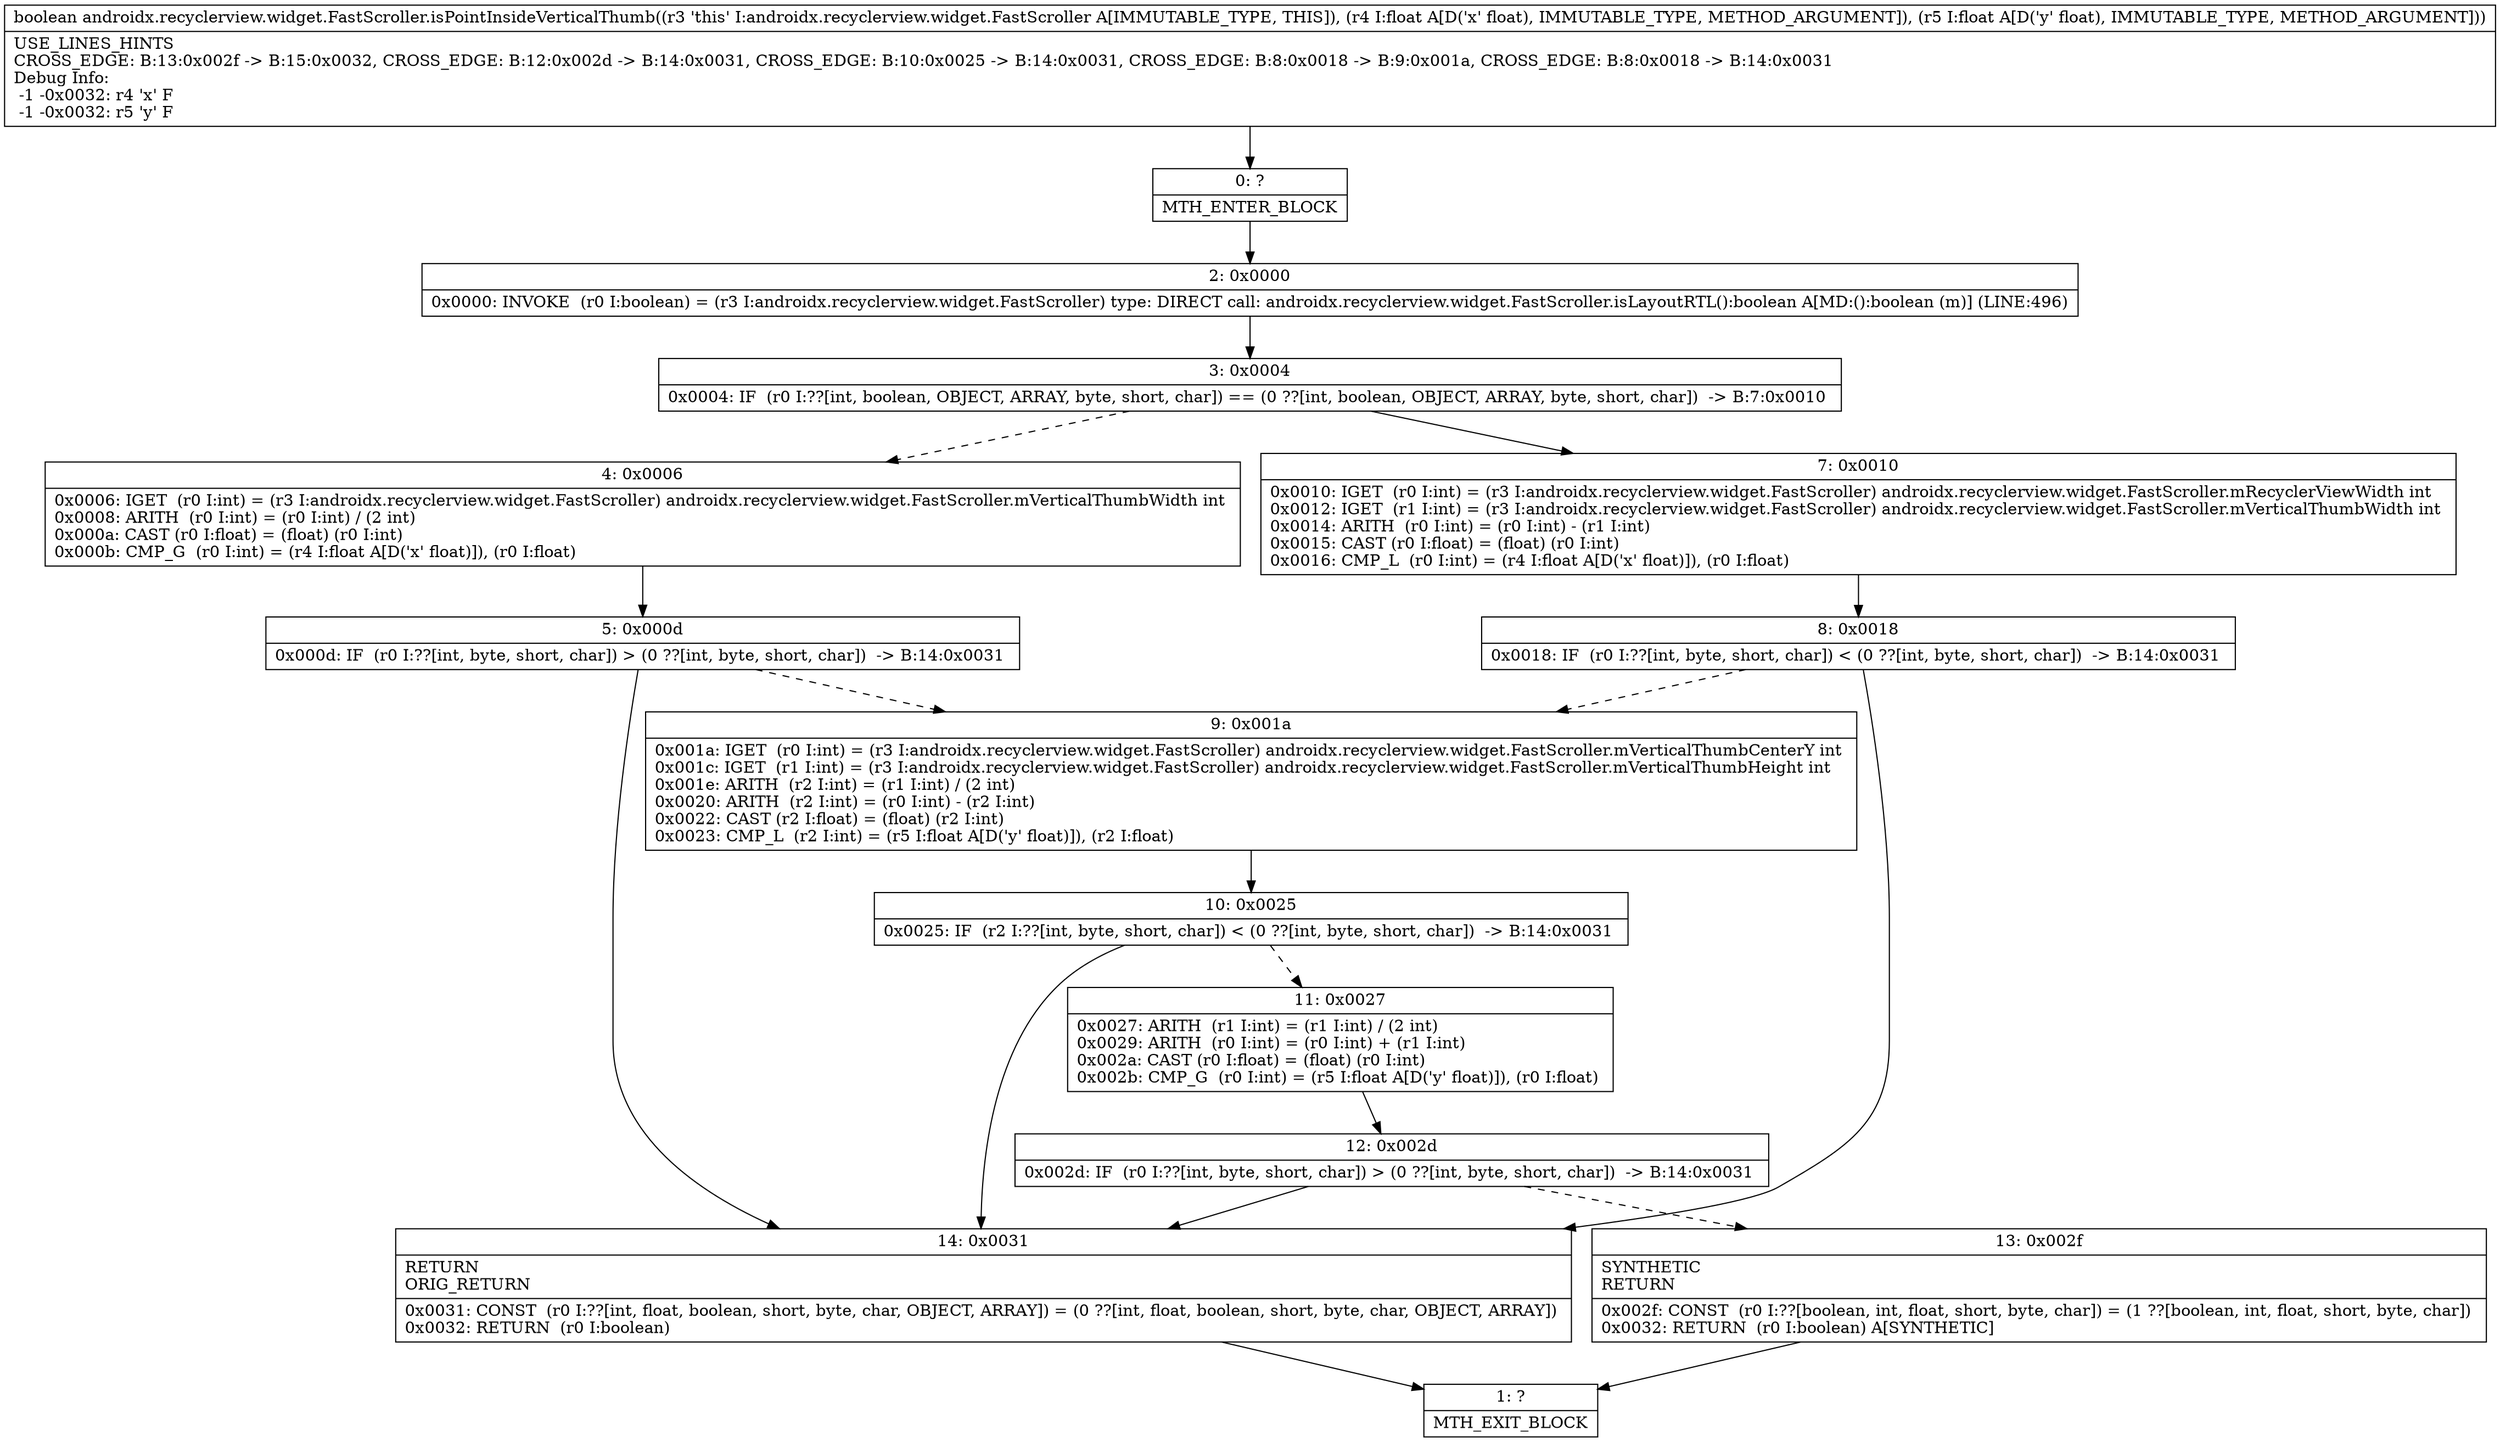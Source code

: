 digraph "CFG forandroidx.recyclerview.widget.FastScroller.isPointInsideVerticalThumb(FF)Z" {
Node_0 [shape=record,label="{0\:\ ?|MTH_ENTER_BLOCK\l}"];
Node_2 [shape=record,label="{2\:\ 0x0000|0x0000: INVOKE  (r0 I:boolean) = (r3 I:androidx.recyclerview.widget.FastScroller) type: DIRECT call: androidx.recyclerview.widget.FastScroller.isLayoutRTL():boolean A[MD:():boolean (m)] (LINE:496)\l}"];
Node_3 [shape=record,label="{3\:\ 0x0004|0x0004: IF  (r0 I:??[int, boolean, OBJECT, ARRAY, byte, short, char]) == (0 ??[int, boolean, OBJECT, ARRAY, byte, short, char])  \-\> B:7:0x0010 \l}"];
Node_4 [shape=record,label="{4\:\ 0x0006|0x0006: IGET  (r0 I:int) = (r3 I:androidx.recyclerview.widget.FastScroller) androidx.recyclerview.widget.FastScroller.mVerticalThumbWidth int \l0x0008: ARITH  (r0 I:int) = (r0 I:int) \/ (2 int) \l0x000a: CAST (r0 I:float) = (float) (r0 I:int) \l0x000b: CMP_G  (r0 I:int) = (r4 I:float A[D('x' float)]), (r0 I:float) \l}"];
Node_5 [shape=record,label="{5\:\ 0x000d|0x000d: IF  (r0 I:??[int, byte, short, char]) \> (0 ??[int, byte, short, char])  \-\> B:14:0x0031 \l}"];
Node_14 [shape=record,label="{14\:\ 0x0031|RETURN\lORIG_RETURN\l|0x0031: CONST  (r0 I:??[int, float, boolean, short, byte, char, OBJECT, ARRAY]) = (0 ??[int, float, boolean, short, byte, char, OBJECT, ARRAY]) \l0x0032: RETURN  (r0 I:boolean) \l}"];
Node_1 [shape=record,label="{1\:\ ?|MTH_EXIT_BLOCK\l}"];
Node_9 [shape=record,label="{9\:\ 0x001a|0x001a: IGET  (r0 I:int) = (r3 I:androidx.recyclerview.widget.FastScroller) androidx.recyclerview.widget.FastScroller.mVerticalThumbCenterY int \l0x001c: IGET  (r1 I:int) = (r3 I:androidx.recyclerview.widget.FastScroller) androidx.recyclerview.widget.FastScroller.mVerticalThumbHeight int \l0x001e: ARITH  (r2 I:int) = (r1 I:int) \/ (2 int) \l0x0020: ARITH  (r2 I:int) = (r0 I:int) \- (r2 I:int) \l0x0022: CAST (r2 I:float) = (float) (r2 I:int) \l0x0023: CMP_L  (r2 I:int) = (r5 I:float A[D('y' float)]), (r2 I:float) \l}"];
Node_10 [shape=record,label="{10\:\ 0x0025|0x0025: IF  (r2 I:??[int, byte, short, char]) \< (0 ??[int, byte, short, char])  \-\> B:14:0x0031 \l}"];
Node_11 [shape=record,label="{11\:\ 0x0027|0x0027: ARITH  (r1 I:int) = (r1 I:int) \/ (2 int) \l0x0029: ARITH  (r0 I:int) = (r0 I:int) + (r1 I:int) \l0x002a: CAST (r0 I:float) = (float) (r0 I:int) \l0x002b: CMP_G  (r0 I:int) = (r5 I:float A[D('y' float)]), (r0 I:float) \l}"];
Node_12 [shape=record,label="{12\:\ 0x002d|0x002d: IF  (r0 I:??[int, byte, short, char]) \> (0 ??[int, byte, short, char])  \-\> B:14:0x0031 \l}"];
Node_13 [shape=record,label="{13\:\ 0x002f|SYNTHETIC\lRETURN\l|0x002f: CONST  (r0 I:??[boolean, int, float, short, byte, char]) = (1 ??[boolean, int, float, short, byte, char]) \l0x0032: RETURN  (r0 I:boolean) A[SYNTHETIC]\l}"];
Node_7 [shape=record,label="{7\:\ 0x0010|0x0010: IGET  (r0 I:int) = (r3 I:androidx.recyclerview.widget.FastScroller) androidx.recyclerview.widget.FastScroller.mRecyclerViewWidth int \l0x0012: IGET  (r1 I:int) = (r3 I:androidx.recyclerview.widget.FastScroller) androidx.recyclerview.widget.FastScroller.mVerticalThumbWidth int \l0x0014: ARITH  (r0 I:int) = (r0 I:int) \- (r1 I:int) \l0x0015: CAST (r0 I:float) = (float) (r0 I:int) \l0x0016: CMP_L  (r0 I:int) = (r4 I:float A[D('x' float)]), (r0 I:float) \l}"];
Node_8 [shape=record,label="{8\:\ 0x0018|0x0018: IF  (r0 I:??[int, byte, short, char]) \< (0 ??[int, byte, short, char])  \-\> B:14:0x0031 \l}"];
MethodNode[shape=record,label="{boolean androidx.recyclerview.widget.FastScroller.isPointInsideVerticalThumb((r3 'this' I:androidx.recyclerview.widget.FastScroller A[IMMUTABLE_TYPE, THIS]), (r4 I:float A[D('x' float), IMMUTABLE_TYPE, METHOD_ARGUMENT]), (r5 I:float A[D('y' float), IMMUTABLE_TYPE, METHOD_ARGUMENT]))  | USE_LINES_HINTS\lCROSS_EDGE: B:13:0x002f \-\> B:15:0x0032, CROSS_EDGE: B:12:0x002d \-\> B:14:0x0031, CROSS_EDGE: B:10:0x0025 \-\> B:14:0x0031, CROSS_EDGE: B:8:0x0018 \-\> B:9:0x001a, CROSS_EDGE: B:8:0x0018 \-\> B:14:0x0031\lDebug Info:\l  \-1 \-0x0032: r4 'x' F\l  \-1 \-0x0032: r5 'y' F\l}"];
MethodNode -> Node_0;Node_0 -> Node_2;
Node_2 -> Node_3;
Node_3 -> Node_4[style=dashed];
Node_3 -> Node_7;
Node_4 -> Node_5;
Node_5 -> Node_14;
Node_5 -> Node_9[style=dashed];
Node_14 -> Node_1;
Node_9 -> Node_10;
Node_10 -> Node_11[style=dashed];
Node_10 -> Node_14;
Node_11 -> Node_12;
Node_12 -> Node_13[style=dashed];
Node_12 -> Node_14;
Node_13 -> Node_1;
Node_7 -> Node_8;
Node_8 -> Node_9[style=dashed];
Node_8 -> Node_14;
}

